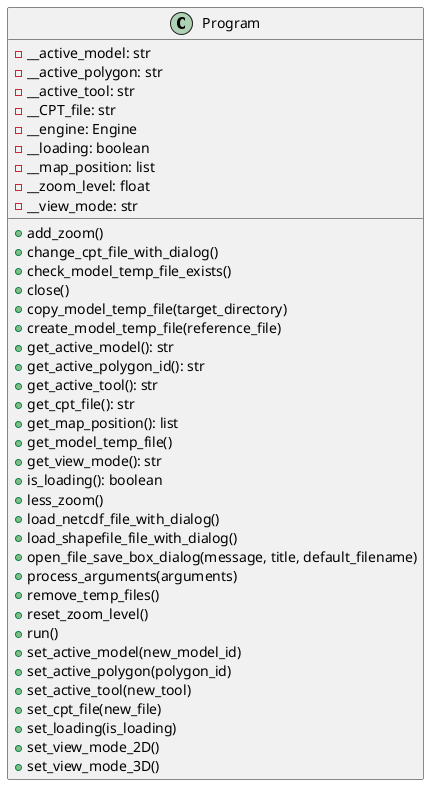 @startuml
class Program {
    - __active_model: str
    - __active_polygon: str
    - __active_tool: str
    - __CPT_file: str
    - __engine: Engine
    - __loading: boolean
    - __map_position: list
    - __zoom_level: float
    - __view_mode: str

    + add_zoom()
    + change_cpt_file_with_dialog()
    + check_model_temp_file_exists()
    + close()
    + copy_model_temp_file(target_directory)
    + create_model_temp_file(reference_file)
    + get_active_model(): str
    + get_active_polygon_id(): str
    + get_active_tool(): str
    + get_cpt_file(): str
    + get_map_position(): list
    + get_model_temp_file()
    + get_view_mode(): str
    + is_loading(): boolean
    + less_zoom()
    + load_netcdf_file_with_dialog()
    + load_shapefile_file_with_dialog()
    + open_file_save_box_dialog(message, title, default_filename)
    + process_arguments(arguments)
    + remove_temp_files()
    + reset_zoom_level()
    + run()
    + set_active_model(new_model_id)
    + set_active_polygon(polygon_id)
    + set_active_tool(new_tool)
    + set_cpt_file(new_file)
    + set_loading(is_loading)
    + set_view_mode_2D()
    + set_view_mode_3D()
}
@enduml